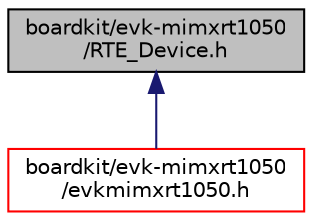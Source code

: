 digraph "boardkit/evk-mimxrt1050/RTE_Device.h"
{
  edge [fontname="Helvetica",fontsize="10",labelfontname="Helvetica",labelfontsize="10"];
  node [fontname="Helvetica",fontsize="10",shape=record];
  Node1 [label="boardkit/evk-mimxrt1050\l/RTE_Device.h",height=0.2,width=0.4,color="black", fillcolor="grey75", style="filled", fontcolor="black"];
  Node1 -> Node2 [dir="back",color="midnightblue",fontsize="10",style="solid",fontname="Helvetica"];
  Node2 [label="boardkit/evk-mimxrt1050\l/evkmimxrt1050.h",height=0.2,width=0.4,color="red", fillcolor="white", style="filled",URL="$evkmimxrt1050_8h.html",tooltip="The evkmimxrt1050.h file defines GPIO pin mappings for evkmimxrt1050 board. "];
}
